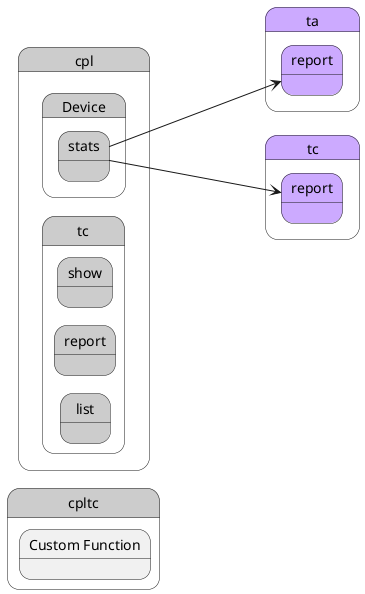 @startuml
left to right direction


state "cpl" as cpl #cccccc {
state "tc" as cpltc #cccccc {
}
}


state "cpltc" as pstatename #cccccc {
    state "Custom Function" as tcfunction {
    }
}

        state "cpl" as cpl #cccccc {
state "tc" as cpltc #cccccc {
state "list" as cpltclist #cccccc {
}
}
}


        state "cpl" as cpl #cccccc {
state "tc" as cpltc #cccccc {
state "report" as cpltcreport #cccccc {
}
}
}


        state "cpl" as cpl #cccccc {
state "tc" as cpltc #cccccc {
state "show" as cpltcshow #cccccc {
}
}
}





        state "cpl" as cpl #cccccc {
state "Device" as cpldevice #cccccc {
state "stats" as cpldevicestats #cccccc {
}
}
}

        
    state "ta" as ta #ccaaff {
state "report" as tareport #ccaaff {
}
}

    cpldevicestats ---> tareport
  
    state "tc" as tc #ccaaff {
state "report" as tcreport #ccaaff {
}
}

    cpldevicestats ---> tcreport
  



@enduml
